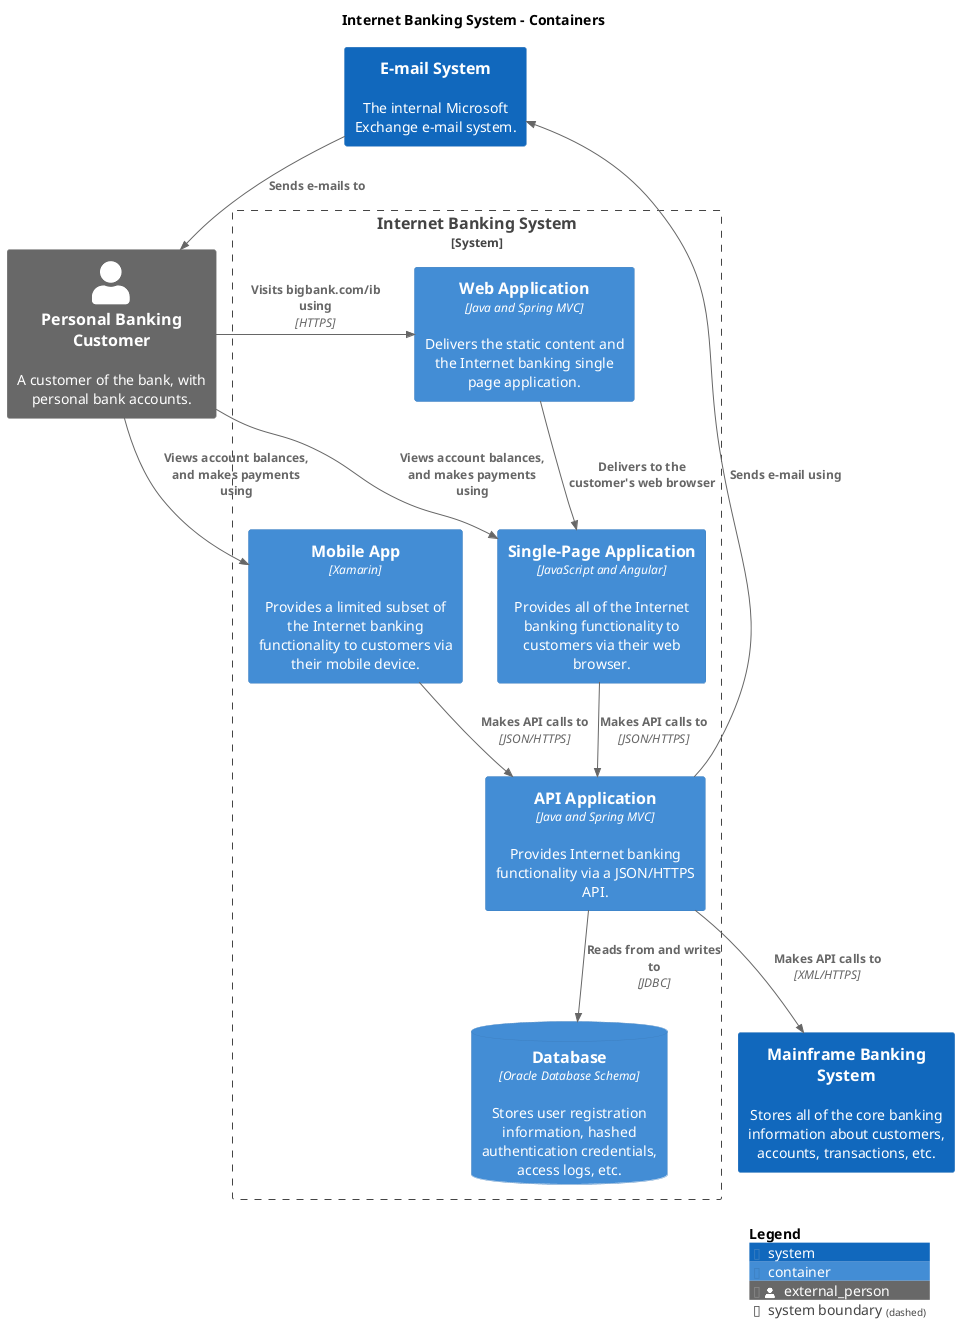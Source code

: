 @startuml
set separator none
title Internet Banking System - Containers

top to bottom direction

!include <C4/C4>
!include <C4/C4_Context>
!include <C4/C4_Container>

Person_Ext(PersonalBankingCustomer, "Personal Banking Customer", $descr="A customer of the bank, with personal bank accounts.", $tags="", $link="")
System(MainframeBankingSystem, "Mainframe Banking System", $descr="Stores all of the core banking information about customers, accounts, transactions, etc.", $tags="", $link="")
System(EmailSystem, "E-mail System", $descr="The internal Microsoft Exchange e-mail system.", $tags="", $link="")

System_Boundary("InternetBankingSystem_boundary", "Internet Banking System", $tags="") {
  Container(InternetBankingSystem.MobileApp, "Mobile App", $techn="Xamarin", $descr="Provides a limited subset of the Internet banking functionality to customers via their mobile device.", $tags="", $link="")
  Container(InternetBankingSystem.WebApplication, "Web Application", $techn="Java and Spring MVC", $descr="Delivers the static content and the Internet banking single page application.", $tags="", $link="")
  Container(InternetBankingSystem.APIApplication, "API Application", $techn="Java and Spring MVC", $descr="Provides Internet banking functionality via a JSON/HTTPS API.", $tags="", $link="")
  ContainerDb(InternetBankingSystem.Database, "Database", $techn="Oracle Database Schema", $descr="Stores user registration information, hashed authentication credentials, access logs, etc.", $tags="", $link="")
  Container(InternetBankingSystem.SinglePageApplication, "Single-Page Application", $techn="JavaScript and Angular", $descr="Provides all of the Internet banking functionality to customers via their web browser.", $tags="", $link="")
}

Rel_D(EmailSystem, PersonalBankingCustomer, "Sends e-mails to", $techn="", $tags="", $link="")
Rel_D(PersonalBankingCustomer, InternetBankingSystem.WebApplication, "Visits bigbank.com/ib using", $techn="HTTPS", $tags="", $link="")
Rel_D(PersonalBankingCustomer, InternetBankingSystem.SinglePageApplication, "Views account balances, and makes payments using", $techn="", $tags="", $link="")
Rel_D(PersonalBankingCustomer, InternetBankingSystem.MobileApp, "Views account balances, and makes payments using", $techn="", $tags="", $link="")
Rel_D(InternetBankingSystem.WebApplication, InternetBankingSystem.SinglePageApplication, "Delivers to the customer's web browser", $techn="", $tags="", $link="")
Rel_D(InternetBankingSystem.SinglePageApplication, InternetBankingSystem.APIApplication, "Makes API calls to", $techn="JSON/HTTPS", $tags="", $link="")
Rel_D(InternetBankingSystem.MobileApp, InternetBankingSystem.APIApplication, "Makes API calls to", $techn="JSON/HTTPS", $tags="", $link="")
Rel_D(InternetBankingSystem.APIApplication, InternetBankingSystem.Database, "Reads from and writes to", $techn="JDBC", $tags="", $link="")
Rel_D(InternetBankingSystem.APIApplication, MainframeBankingSystem, "Makes API calls to", $techn="XML/HTTPS", $tags="", $link="")
Rel_D(InternetBankingSystem.APIApplication, EmailSystem, "Sends e-mail using", $techn="", $tags="", $link="")

SHOW_LEGEND(true)
@enduml